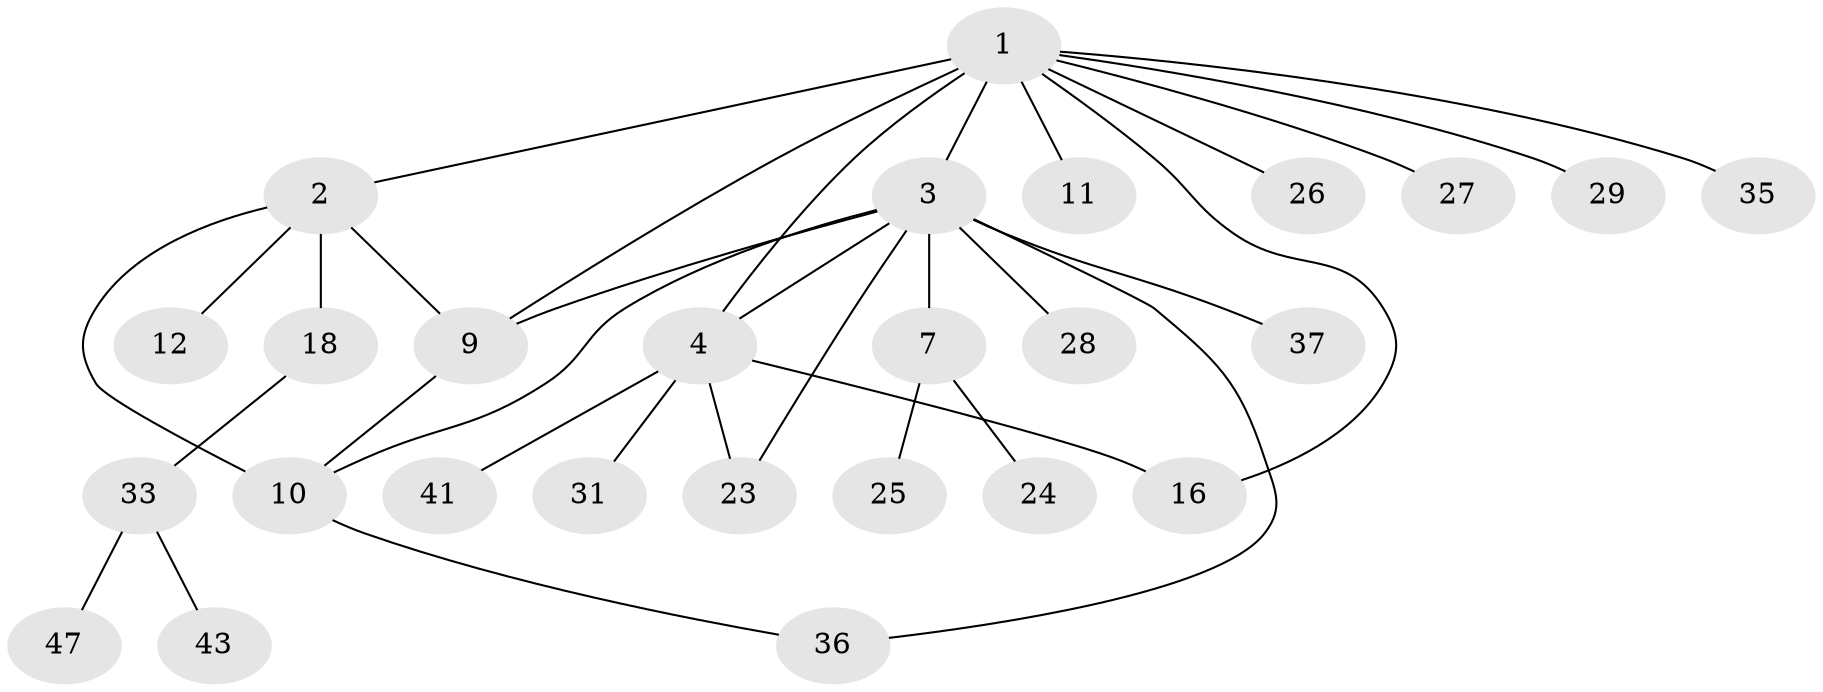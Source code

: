// original degree distribution, {6: 0.018867924528301886, 5: 0.05660377358490566, 4: 0.09433962264150944, 9: 0.018867924528301886, 10: 0.018867924528301886, 7: 0.018867924528301886, 1: 0.49056603773584906, 2: 0.2641509433962264, 3: 0.018867924528301886}
// Generated by graph-tools (version 1.1) at 2025/16/03/09/25 04:16:03]
// undirected, 26 vertices, 33 edges
graph export_dot {
graph [start="1"]
  node [color=gray90,style=filled];
  1 [super="+15+5"];
  2;
  3 [super="+8"];
  4 [super="+39+14"];
  7 [super="+30"];
  9 [super="+21+32+48+46"];
  10 [super="+53"];
  11;
  12;
  16;
  18 [super="+20"];
  23;
  24;
  25;
  26;
  27;
  28;
  29;
  31;
  33 [super="+34"];
  35 [super="+42"];
  36 [super="+44+38"];
  37;
  41 [super="+52"];
  43;
  47;
  1 -- 2;
  1 -- 4;
  1 -- 16;
  1 -- 3 [weight=3];
  1 -- 35;
  1 -- 9;
  1 -- 11;
  1 -- 26;
  1 -- 27;
  1 -- 29;
  2 -- 10;
  2 -- 12;
  2 -- 18;
  2 -- 9;
  3 -- 4;
  3 -- 9;
  3 -- 36;
  3 -- 37;
  3 -- 7;
  3 -- 10;
  3 -- 23;
  3 -- 28;
  4 -- 41;
  4 -- 16;
  4 -- 23;
  4 -- 31;
  7 -- 24;
  7 -- 25;
  9 -- 10;
  10 -- 36;
  18 -- 33;
  33 -- 43;
  33 -- 47;
}
